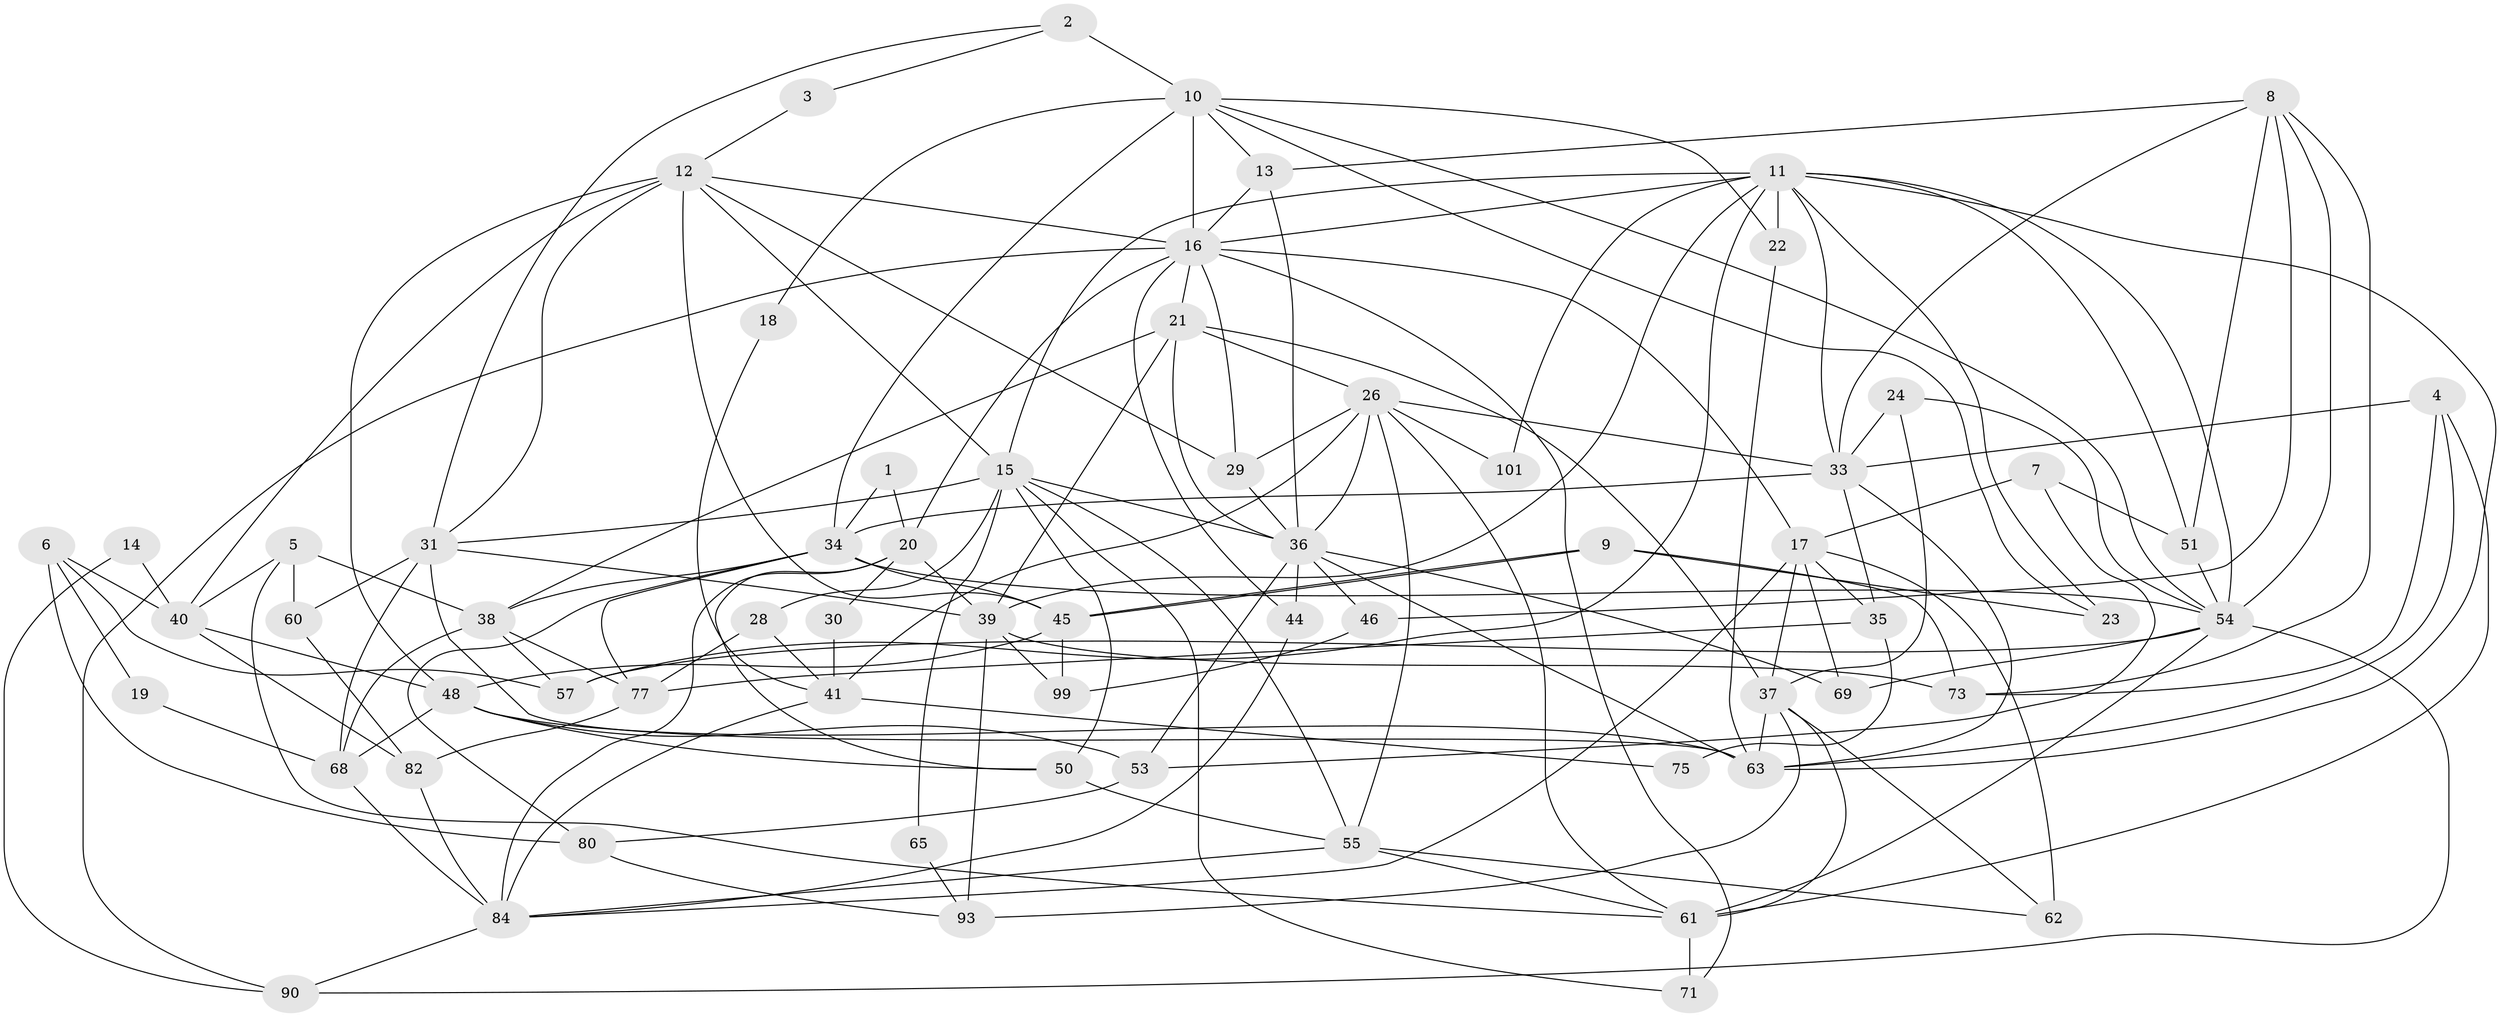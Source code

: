 // Generated by graph-tools (version 1.1) at 2025/23/03/03/25 07:23:58]
// undirected, 66 vertices, 164 edges
graph export_dot {
graph [start="1"]
  node [color=gray90,style=filled];
  1;
  2 [super="+102"];
  3;
  4 [super="+56"];
  5 [super="+32"];
  6;
  7;
  8 [super="+96"];
  9;
  10 [super="+47"];
  11 [super="+49"];
  12 [super="+58"];
  13;
  14;
  15 [super="+27"];
  16 [super="+78"];
  17 [super="+66"];
  18;
  19;
  20 [super="+25"];
  21 [super="+76"];
  22;
  23 [super="+83"];
  24;
  26 [super="+52"];
  28;
  29 [super="+43"];
  30;
  31 [super="+42"];
  33 [super="+92"];
  34 [super="+81"];
  35 [super="+97"];
  36 [super="+72"];
  37 [super="+98"];
  38 [super="+70"];
  39 [super="+88"];
  40;
  41 [super="+59"];
  44;
  45 [super="+79"];
  46;
  48 [super="+86"];
  50 [super="+64"];
  51 [super="+87"];
  53;
  54 [super="+89"];
  55 [super="+74"];
  57;
  60;
  61 [super="+67"];
  62;
  63 [super="+91"];
  65;
  68;
  69;
  71 [super="+100"];
  73;
  75 [super="+85"];
  77 [super="+95"];
  80;
  82;
  84 [super="+94"];
  90;
  93;
  99;
  101;
  1 -- 20;
  1 -- 34;
  2 -- 3;
  2 -- 31;
  2 -- 10 [weight=2];
  3 -- 12;
  4 -- 61;
  4 -- 73;
  4 -- 63;
  4 -- 33;
  5 -- 40;
  5 -- 61;
  5 -- 60;
  5 -- 38;
  6 -- 57;
  6 -- 40;
  6 -- 19;
  6 -- 80;
  7 -- 53;
  7 -- 51;
  7 -- 17;
  8 -- 46;
  8 -- 13;
  8 -- 51;
  8 -- 73;
  8 -- 54;
  8 -- 33;
  9 -- 45;
  9 -- 45;
  9 -- 73;
  9 -- 23;
  10 -- 34;
  10 -- 22;
  10 -- 16;
  10 -- 18;
  10 -- 54;
  10 -- 13;
  10 -- 23;
  11 -- 57;
  11 -- 15;
  11 -- 23;
  11 -- 101;
  11 -- 63;
  11 -- 16;
  11 -- 51;
  11 -- 22;
  11 -- 39;
  11 -- 54;
  11 -- 33;
  12 -- 15;
  12 -- 16;
  12 -- 48;
  12 -- 29;
  12 -- 40;
  12 -- 45;
  12 -- 31;
  13 -- 16;
  13 -- 36;
  14 -- 40;
  14 -- 90;
  15 -- 28;
  15 -- 65;
  15 -- 31;
  15 -- 36;
  15 -- 55;
  15 -- 50;
  15 -- 71;
  16 -- 20;
  16 -- 17;
  16 -- 90;
  16 -- 44;
  16 -- 21;
  16 -- 29;
  16 -- 71;
  17 -- 35;
  17 -- 84;
  17 -- 37;
  17 -- 69;
  17 -- 62;
  18 -- 41;
  19 -- 68;
  20 -- 84;
  20 -- 39;
  20 -- 30;
  20 -- 50;
  21 -- 37;
  21 -- 26;
  21 -- 36;
  21 -- 39;
  21 -- 38;
  22 -- 63;
  24 -- 33;
  24 -- 37;
  24 -- 54;
  26 -- 41;
  26 -- 61;
  26 -- 36;
  26 -- 101;
  26 -- 29 [weight=2];
  26 -- 55;
  26 -- 33;
  28 -- 41;
  28 -- 77;
  29 -- 36;
  30 -- 41;
  31 -- 60;
  31 -- 39;
  31 -- 63;
  31 -- 68;
  33 -- 63;
  33 -- 34;
  33 -- 35;
  34 -- 54;
  34 -- 38;
  34 -- 80;
  34 -- 77;
  34 -- 45;
  35 -- 77;
  35 -- 75;
  36 -- 63;
  36 -- 44;
  36 -- 46;
  36 -- 69;
  36 -- 53;
  37 -- 61;
  37 -- 62;
  37 -- 63;
  37 -- 93;
  38 -- 77;
  38 -- 68;
  38 -- 57;
  39 -- 99;
  39 -- 73;
  39 -- 93;
  40 -- 48;
  40 -- 82;
  41 -- 84;
  41 -- 75 [weight=2];
  44 -- 84;
  45 -- 48;
  45 -- 99;
  46 -- 99;
  48 -- 63;
  48 -- 50;
  48 -- 68;
  48 -- 53;
  50 -- 55;
  51 -- 54;
  53 -- 80;
  54 -- 57;
  54 -- 69 [weight=2];
  54 -- 90;
  54 -- 61;
  55 -- 62;
  55 -- 84;
  55 -- 61;
  60 -- 82;
  61 -- 71;
  65 -- 93;
  68 -- 84;
  77 -- 82;
  80 -- 93;
  82 -- 84;
  84 -- 90;
}

